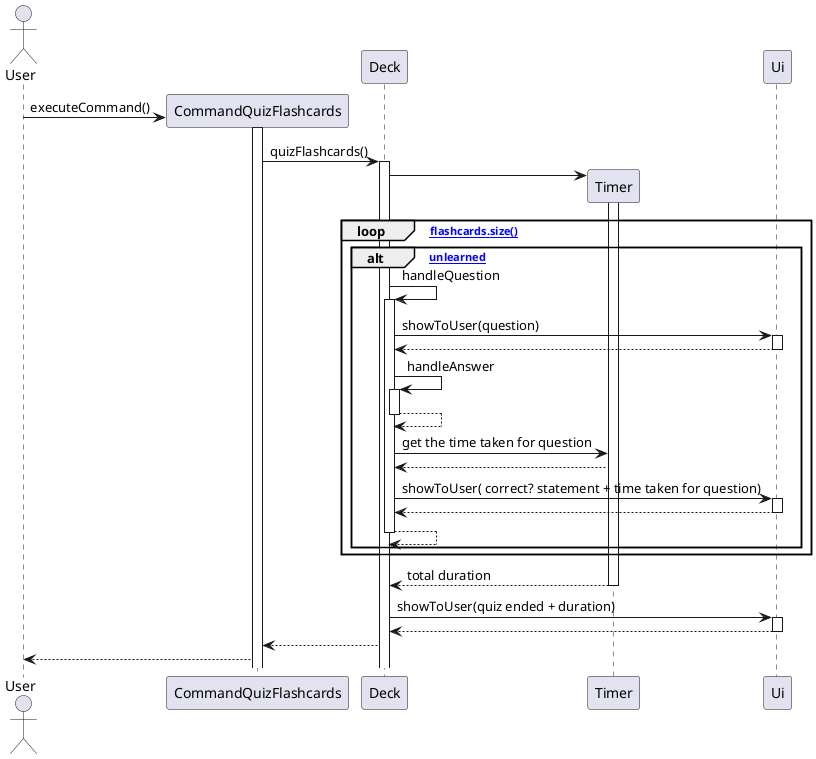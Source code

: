 @startuml
actor User
User -> CommandQuizFlashcards **: executeCommand()
CommandQuizFlashcards++
CommandQuizFlashcards -> Deck++: quizFlashcards()
Deck -> Timer **
Timer ++
loop [flashcards.size()]
    alt [unlearned]
    Deck -> Deck++: handleQuestion
    Deck -> Ui++: showToUser(question)
    return
    Deck -> Deck++: handleAnswer
    return
    Deck -> Timer: get the time taken for question
    Timer --> Deck
    Deck -> Ui++ : showToUser( correct? statement + time taken for question)
    return
    return
    end
end
return total duration

Deck -> Ui++ : showToUser(quiz ended + duration)
return
Deck --> CommandQuizFlashcards
CommandQuizFlashcards --> User


@enduml
